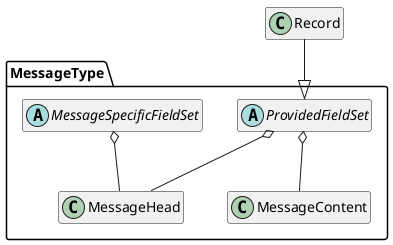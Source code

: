 @startuml
hide empty members

package MessageType {
    abstract ProvidedFieldSet
    abstract MessageSpecificFieldSet
    class MessageHead
    class MessageContent
    MessageSpecificFieldSet o-- MessageHead
    ProvidedFieldSet o-- MessageHead
    ProvidedFieldSet o-- MessageContent
    'MessageHead - MessageContent
}

Record --|> ProvidedFieldSet

@enduml
